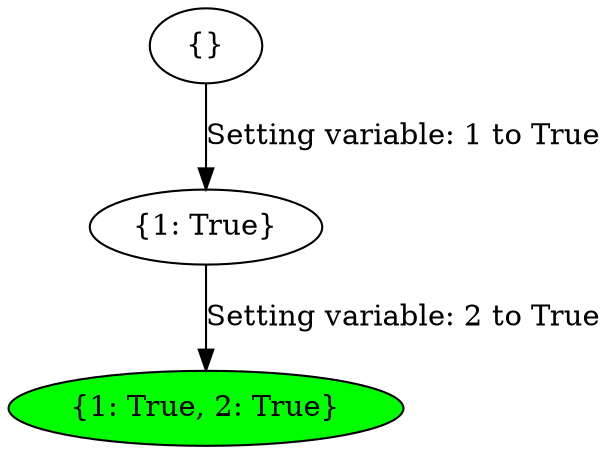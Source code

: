 digraph G {
spline=line;
"{}" -> "{1: True}" [label="Setting variable: 1 to True"];
"{1: True}" -> "{1: True, 2: True}" [label="Setting variable: 2 to True"];
"{1: True, 2: True}" [style=filled fillcolor=green];
}